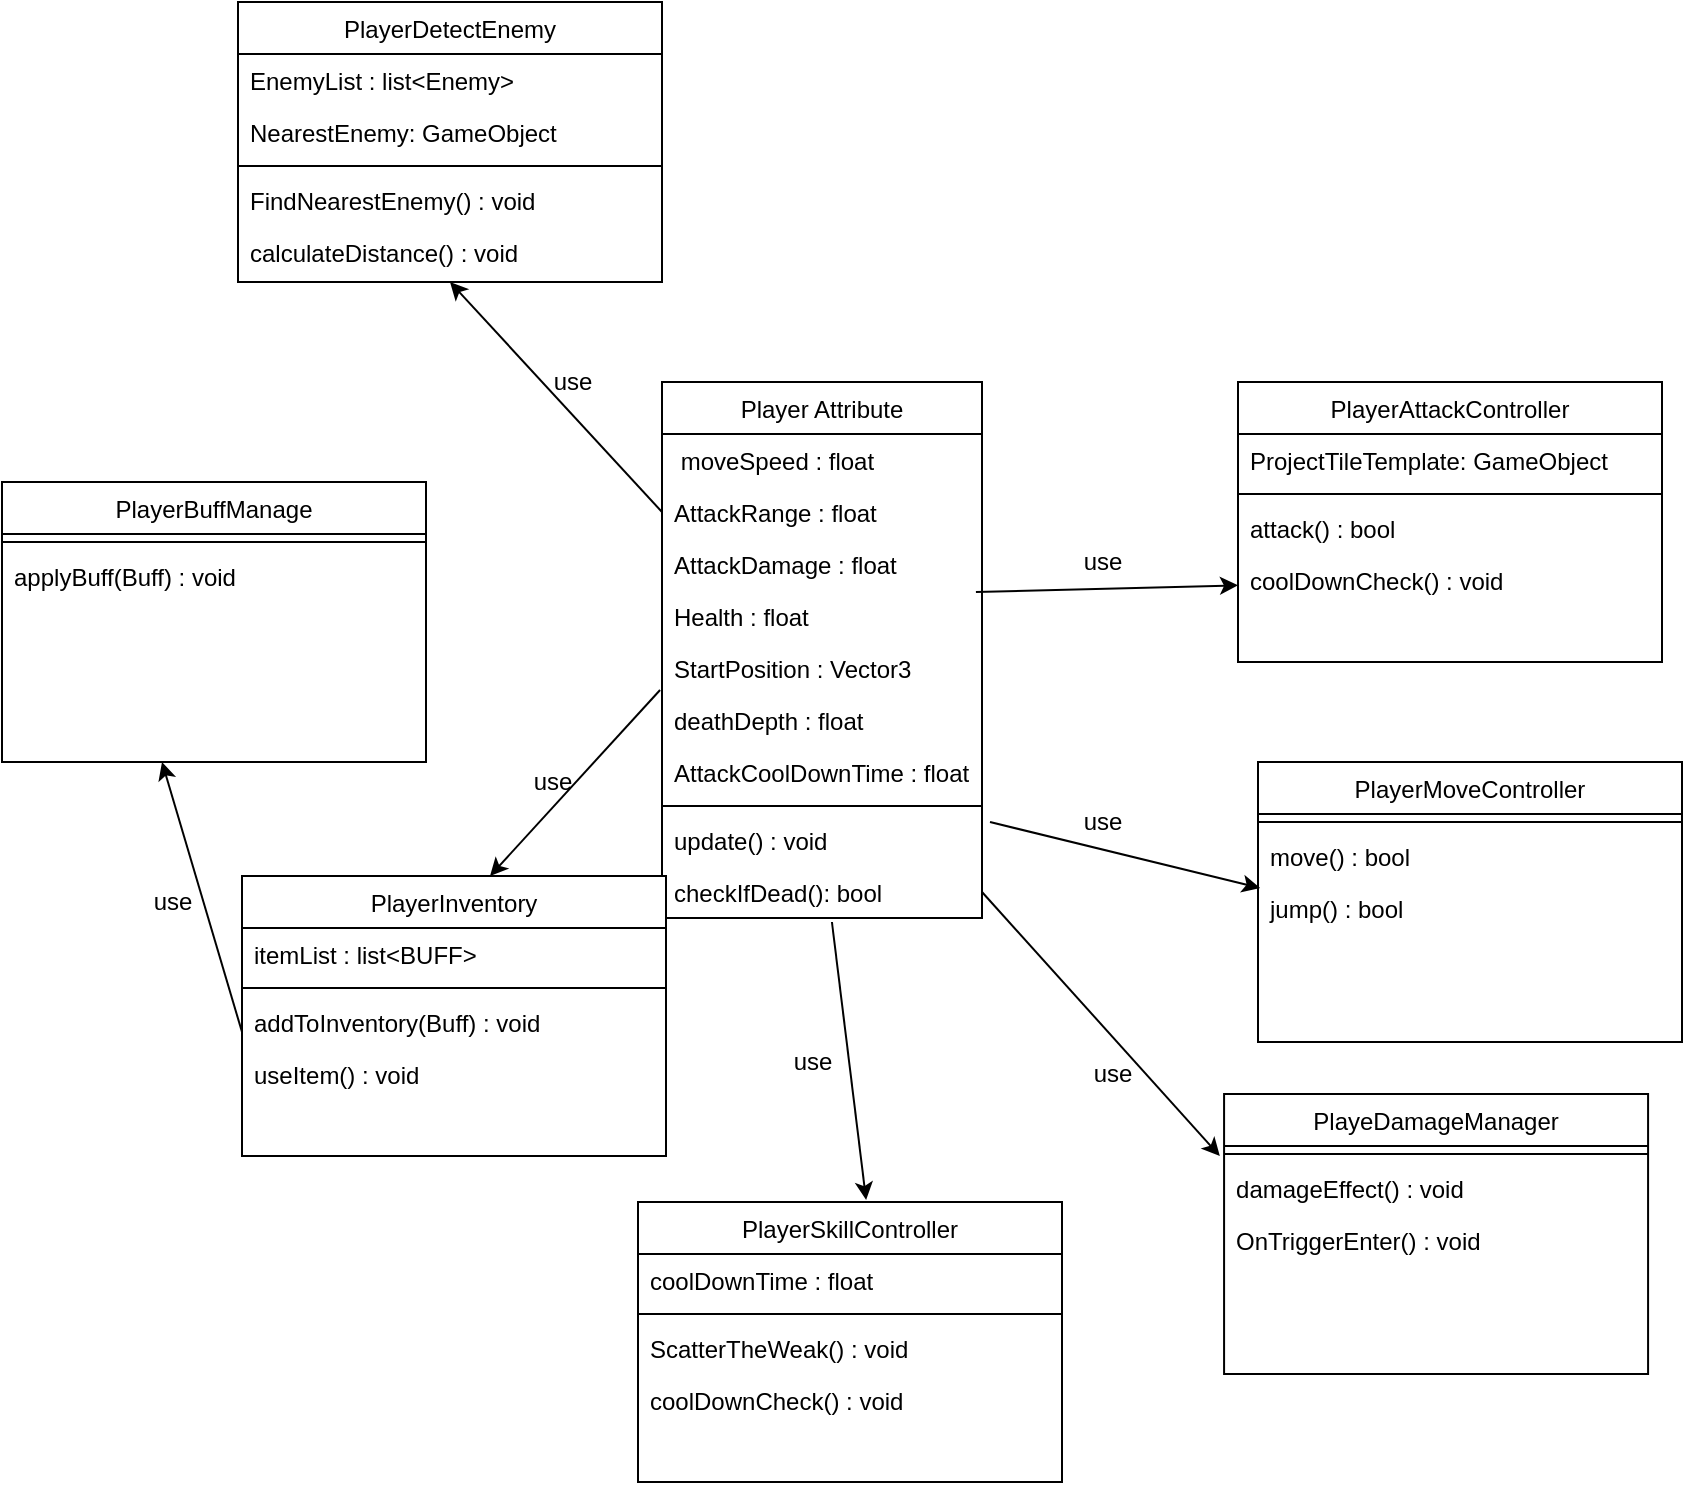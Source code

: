 <mxfile version="13.8.8" type="device"><diagram id="C5RBs43oDa-KdzZeNtuy" name="Page-1"><mxGraphModel dx="2249" dy="1963" grid="1" gridSize="10" guides="1" tooltips="1" connect="1" arrows="1" fold="1" page="1" pageScale="1" pageWidth="827" pageHeight="1169" math="0" shadow="0"><root><mxCell id="WIyWlLk6GJQsqaUBKTNV-0"/><mxCell id="WIyWlLk6GJQsqaUBKTNV-1" parent="WIyWlLk6GJQsqaUBKTNV-0"/><mxCell id="zkfFHV4jXpPFQw0GAbJ--0" value="Player Attribute" style="swimlane;fontStyle=0;align=center;verticalAlign=top;childLayout=stackLayout;horizontal=1;startSize=26;horizontalStack=0;resizeParent=1;resizeLast=0;collapsible=1;marginBottom=0;rounded=0;shadow=0;strokeWidth=1;" parent="WIyWlLk6GJQsqaUBKTNV-1" vertex="1"><mxGeometry x="220" y="120" width="160" height="268" as="geometry"><mxRectangle x="230" y="140" width="160" height="26" as="alternateBounds"/></mxGeometry></mxCell><mxCell id="zkfFHV4jXpPFQw0GAbJ--1" value=" moveSpeed : float" style="text;align=left;verticalAlign=top;spacingLeft=4;spacingRight=4;overflow=hidden;rotatable=0;points=[[0,0.5],[1,0.5]];portConstraint=eastwest;" parent="zkfFHV4jXpPFQw0GAbJ--0" vertex="1"><mxGeometry y="26" width="160" height="26" as="geometry"/></mxCell><mxCell id="zkfFHV4jXpPFQw0GAbJ--2" value="AttackRange : float" style="text;align=left;verticalAlign=top;spacingLeft=4;spacingRight=4;overflow=hidden;rotatable=0;points=[[0,0.5],[1,0.5]];portConstraint=eastwest;rounded=0;shadow=0;html=0;" parent="zkfFHV4jXpPFQw0GAbJ--0" vertex="1"><mxGeometry y="52" width="160" height="26" as="geometry"/></mxCell><mxCell id="zkfFHV4jXpPFQw0GAbJ--3" value="AttackDamage : float" style="text;align=left;verticalAlign=top;spacingLeft=4;spacingRight=4;overflow=hidden;rotatable=0;points=[[0,0.5],[1,0.5]];portConstraint=eastwest;rounded=0;shadow=0;html=0;" parent="zkfFHV4jXpPFQw0GAbJ--0" vertex="1"><mxGeometry y="78" width="160" height="26" as="geometry"/></mxCell><mxCell id="cq_WVmJSBDMitJvZHZcY-0" value="Health : float" style="text;align=left;verticalAlign=top;spacingLeft=4;spacingRight=4;overflow=hidden;rotatable=0;points=[[0,0.5],[1,0.5]];portConstraint=eastwest;rounded=0;shadow=0;html=0;" vertex="1" parent="zkfFHV4jXpPFQw0GAbJ--0"><mxGeometry y="104" width="160" height="26" as="geometry"/></mxCell><mxCell id="cq_WVmJSBDMitJvZHZcY-1" value="StartPosition : Vector3" style="text;align=left;verticalAlign=top;spacingLeft=4;spacingRight=4;overflow=hidden;rotatable=0;points=[[0,0.5],[1,0.5]];portConstraint=eastwest;rounded=0;shadow=0;html=0;" vertex="1" parent="zkfFHV4jXpPFQw0GAbJ--0"><mxGeometry y="130" width="160" height="26" as="geometry"/></mxCell><mxCell id="cq_WVmJSBDMitJvZHZcY-2" value="deathDepth : float" style="text;align=left;verticalAlign=top;spacingLeft=4;spacingRight=4;overflow=hidden;rotatable=0;points=[[0,0.5],[1,0.5]];portConstraint=eastwest;rounded=0;shadow=0;html=0;" vertex="1" parent="zkfFHV4jXpPFQw0GAbJ--0"><mxGeometry y="156" width="160" height="26" as="geometry"/></mxCell><mxCell id="cq_WVmJSBDMitJvZHZcY-3" value="AttackCoolDownTime : float" style="text;align=left;verticalAlign=top;spacingLeft=4;spacingRight=4;overflow=hidden;rotatable=0;points=[[0,0.5],[1,0.5]];portConstraint=eastwest;rounded=0;shadow=0;html=0;" vertex="1" parent="zkfFHV4jXpPFQw0GAbJ--0"><mxGeometry y="182" width="160" height="26" as="geometry"/></mxCell><mxCell id="zkfFHV4jXpPFQw0GAbJ--4" value="" style="line;html=1;strokeWidth=1;align=left;verticalAlign=middle;spacingTop=-1;spacingLeft=3;spacingRight=3;rotatable=0;labelPosition=right;points=[];portConstraint=eastwest;" parent="zkfFHV4jXpPFQw0GAbJ--0" vertex="1"><mxGeometry y="208" width="160" height="8" as="geometry"/></mxCell><mxCell id="zkfFHV4jXpPFQw0GAbJ--5" value="update() : void" style="text;align=left;verticalAlign=top;spacingLeft=4;spacingRight=4;overflow=hidden;rotatable=0;points=[[0,0.5],[1,0.5]];portConstraint=eastwest;" parent="zkfFHV4jXpPFQw0GAbJ--0" vertex="1"><mxGeometry y="216" width="160" height="26" as="geometry"/></mxCell><mxCell id="cq_WVmJSBDMitJvZHZcY-4" value="checkIfDead(): bool" style="text;align=left;verticalAlign=top;spacingLeft=4;spacingRight=4;overflow=hidden;rotatable=0;points=[[0,0.5],[1,0.5]];portConstraint=eastwest;" vertex="1" parent="zkfFHV4jXpPFQw0GAbJ--0"><mxGeometry y="242" width="160" height="26" as="geometry"/></mxCell><mxCell id="zkfFHV4jXpPFQw0GAbJ--17" value="PlayerAttackController" style="swimlane;fontStyle=0;align=center;verticalAlign=top;childLayout=stackLayout;horizontal=1;startSize=26;horizontalStack=0;resizeParent=1;resizeLast=0;collapsible=1;marginBottom=0;rounded=0;shadow=0;strokeWidth=1;" parent="WIyWlLk6GJQsqaUBKTNV-1" vertex="1"><mxGeometry x="508" y="120" width="212" height="140" as="geometry"><mxRectangle x="550" y="140" width="160" height="26" as="alternateBounds"/></mxGeometry></mxCell><mxCell id="zkfFHV4jXpPFQw0GAbJ--18" value="ProjectTileTemplate: GameObject" style="text;align=left;verticalAlign=top;spacingLeft=4;spacingRight=4;overflow=hidden;rotatable=0;points=[[0,0.5],[1,0.5]];portConstraint=eastwest;" parent="zkfFHV4jXpPFQw0GAbJ--17" vertex="1"><mxGeometry y="26" width="212" height="26" as="geometry"/></mxCell><mxCell id="zkfFHV4jXpPFQw0GAbJ--23" value="" style="line;html=1;strokeWidth=1;align=left;verticalAlign=middle;spacingTop=-1;spacingLeft=3;spacingRight=3;rotatable=0;labelPosition=right;points=[];portConstraint=eastwest;" parent="zkfFHV4jXpPFQw0GAbJ--17" vertex="1"><mxGeometry y="52" width="212" height="8" as="geometry"/></mxCell><mxCell id="zkfFHV4jXpPFQw0GAbJ--24" value="attack() : bool" style="text;align=left;verticalAlign=top;spacingLeft=4;spacingRight=4;overflow=hidden;rotatable=0;points=[[0,0.5],[1,0.5]];portConstraint=eastwest;" parent="zkfFHV4jXpPFQw0GAbJ--17" vertex="1"><mxGeometry y="60" width="212" height="26" as="geometry"/></mxCell><mxCell id="zkfFHV4jXpPFQw0GAbJ--25" value="coolDownCheck() : void" style="text;align=left;verticalAlign=top;spacingLeft=4;spacingRight=4;overflow=hidden;rotatable=0;points=[[0,0.5],[1,0.5]];portConstraint=eastwest;" parent="zkfFHV4jXpPFQw0GAbJ--17" vertex="1"><mxGeometry y="86" width="212" height="26" as="geometry"/></mxCell><mxCell id="cq_WVmJSBDMitJvZHZcY-6" value="use" style="text;html=1;align=center;verticalAlign=middle;resizable=0;points=[];autosize=1;" vertex="1" parent="WIyWlLk6GJQsqaUBKTNV-1"><mxGeometry x="425" y="200" width="30" height="20" as="geometry"/></mxCell><mxCell id="cq_WVmJSBDMitJvZHZcY-7" value="PlayerMoveController" style="swimlane;fontStyle=0;align=center;verticalAlign=top;childLayout=stackLayout;horizontal=1;startSize=26;horizontalStack=0;resizeParent=1;resizeLast=0;collapsible=1;marginBottom=0;rounded=0;shadow=0;strokeWidth=1;" vertex="1" parent="WIyWlLk6GJQsqaUBKTNV-1"><mxGeometry x="518" y="310" width="212" height="140" as="geometry"><mxRectangle x="550" y="140" width="160" height="26" as="alternateBounds"/></mxGeometry></mxCell><mxCell id="cq_WVmJSBDMitJvZHZcY-9" value="" style="line;html=1;strokeWidth=1;align=left;verticalAlign=middle;spacingTop=-1;spacingLeft=3;spacingRight=3;rotatable=0;labelPosition=right;points=[];portConstraint=eastwest;" vertex="1" parent="cq_WVmJSBDMitJvZHZcY-7"><mxGeometry y="26" width="212" height="8" as="geometry"/></mxCell><mxCell id="cq_WVmJSBDMitJvZHZcY-10" value="move() : bool" style="text;align=left;verticalAlign=top;spacingLeft=4;spacingRight=4;overflow=hidden;rotatable=0;points=[[0,0.5],[1,0.5]];portConstraint=eastwest;" vertex="1" parent="cq_WVmJSBDMitJvZHZcY-7"><mxGeometry y="34" width="212" height="26" as="geometry"/></mxCell><mxCell id="cq_WVmJSBDMitJvZHZcY-11" value="jump() : bool" style="text;align=left;verticalAlign=top;spacingLeft=4;spacingRight=4;overflow=hidden;rotatable=0;points=[[0,0.5],[1,0.5]];portConstraint=eastwest;" vertex="1" parent="cq_WVmJSBDMitJvZHZcY-7"><mxGeometry y="60" width="212" height="26" as="geometry"/></mxCell><mxCell id="cq_WVmJSBDMitJvZHZcY-13" value="use" style="text;html=1;align=center;verticalAlign=middle;resizable=0;points=[];autosize=1;" vertex="1" parent="WIyWlLk6GJQsqaUBKTNV-1"><mxGeometry x="425" y="330" width="30" height="20" as="geometry"/></mxCell><mxCell id="cq_WVmJSBDMitJvZHZcY-14" value="PlayeDamageManager" style="swimlane;fontStyle=0;align=center;verticalAlign=top;childLayout=stackLayout;horizontal=1;startSize=26;horizontalStack=0;resizeParent=1;resizeLast=0;collapsible=1;marginBottom=0;rounded=0;shadow=0;strokeWidth=1;" vertex="1" parent="WIyWlLk6GJQsqaUBKTNV-1"><mxGeometry x="501.04" y="476" width="212" height="140" as="geometry"><mxRectangle x="550" y="140" width="160" height="26" as="alternateBounds"/></mxGeometry></mxCell><mxCell id="cq_WVmJSBDMitJvZHZcY-15" value="" style="line;html=1;strokeWidth=1;align=left;verticalAlign=middle;spacingTop=-1;spacingLeft=3;spacingRight=3;rotatable=0;labelPosition=right;points=[];portConstraint=eastwest;" vertex="1" parent="cq_WVmJSBDMitJvZHZcY-14"><mxGeometry y="26" width="212" height="8" as="geometry"/></mxCell><mxCell id="cq_WVmJSBDMitJvZHZcY-16" value="damageEffect() : void" style="text;align=left;verticalAlign=top;spacingLeft=4;spacingRight=4;overflow=hidden;rotatable=0;points=[[0,0.5],[1,0.5]];portConstraint=eastwest;" vertex="1" parent="cq_WVmJSBDMitJvZHZcY-14"><mxGeometry y="34" width="212" height="26" as="geometry"/></mxCell><mxCell id="cq_WVmJSBDMitJvZHZcY-20" value="OnTriggerEnter() : void" style="text;align=left;verticalAlign=top;spacingLeft=4;spacingRight=4;overflow=hidden;rotatable=0;points=[[0,0.5],[1,0.5]];portConstraint=eastwest;" vertex="1" parent="cq_WVmJSBDMitJvZHZcY-14"><mxGeometry y="60" width="212" height="26" as="geometry"/></mxCell><mxCell id="cq_WVmJSBDMitJvZHZcY-19" value="use" style="text;html=1;align=center;verticalAlign=middle;resizable=0;points=[];autosize=1;" vertex="1" parent="WIyWlLk6GJQsqaUBKTNV-1"><mxGeometry x="430" y="456" width="30" height="20" as="geometry"/></mxCell><mxCell id="cq_WVmJSBDMitJvZHZcY-21" value="PlayerSkillController" style="swimlane;fontStyle=0;align=center;verticalAlign=top;childLayout=stackLayout;horizontal=1;startSize=26;horizontalStack=0;resizeParent=1;resizeLast=0;collapsible=1;marginBottom=0;rounded=0;shadow=0;strokeWidth=1;" vertex="1" parent="WIyWlLk6GJQsqaUBKTNV-1"><mxGeometry x="208" y="530" width="212" height="140" as="geometry"><mxRectangle x="550" y="140" width="160" height="26" as="alternateBounds"/></mxGeometry></mxCell><mxCell id="cq_WVmJSBDMitJvZHZcY-22" value="coolDownTime : float" style="text;align=left;verticalAlign=top;spacingLeft=4;spacingRight=4;overflow=hidden;rotatable=0;points=[[0,0.5],[1,0.5]];portConstraint=eastwest;" vertex="1" parent="cq_WVmJSBDMitJvZHZcY-21"><mxGeometry y="26" width="212" height="26" as="geometry"/></mxCell><mxCell id="cq_WVmJSBDMitJvZHZcY-23" value="" style="line;html=1;strokeWidth=1;align=left;verticalAlign=middle;spacingTop=-1;spacingLeft=3;spacingRight=3;rotatable=0;labelPosition=right;points=[];portConstraint=eastwest;" vertex="1" parent="cq_WVmJSBDMitJvZHZcY-21"><mxGeometry y="52" width="212" height="8" as="geometry"/></mxCell><mxCell id="cq_WVmJSBDMitJvZHZcY-24" value="ScatterTheWeak() : void" style="text;align=left;verticalAlign=top;spacingLeft=4;spacingRight=4;overflow=hidden;rotatable=0;points=[[0,0.5],[1,0.5]];portConstraint=eastwest;" vertex="1" parent="cq_WVmJSBDMitJvZHZcY-21"><mxGeometry y="60" width="212" height="26" as="geometry"/></mxCell><mxCell id="cq_WVmJSBDMitJvZHZcY-25" value="coolDownCheck() : void" style="text;align=left;verticalAlign=top;spacingLeft=4;spacingRight=4;overflow=hidden;rotatable=0;points=[[0,0.5],[1,0.5]];portConstraint=eastwest;" vertex="1" parent="cq_WVmJSBDMitJvZHZcY-21"><mxGeometry y="86" width="212" height="26" as="geometry"/></mxCell><mxCell id="cq_WVmJSBDMitJvZHZcY-27" value="use" style="text;html=1;align=center;verticalAlign=middle;resizable=0;points=[];autosize=1;" vertex="1" parent="WIyWlLk6GJQsqaUBKTNV-1"><mxGeometry x="280" y="450" width="30" height="20" as="geometry"/></mxCell><mxCell id="cq_WVmJSBDMitJvZHZcY-30" value="PlayerInventory" style="swimlane;fontStyle=0;align=center;verticalAlign=top;childLayout=stackLayout;horizontal=1;startSize=26;horizontalStack=0;resizeParent=1;resizeLast=0;collapsible=1;marginBottom=0;rounded=0;shadow=0;strokeWidth=1;" vertex="1" parent="WIyWlLk6GJQsqaUBKTNV-1"><mxGeometry x="10" y="367.01" width="212" height="140" as="geometry"><mxRectangle x="550" y="140" width="160" height="26" as="alternateBounds"/></mxGeometry></mxCell><mxCell id="cq_WVmJSBDMitJvZHZcY-31" value="itemList : list&lt;BUFF&gt;" style="text;align=left;verticalAlign=top;spacingLeft=4;spacingRight=4;overflow=hidden;rotatable=0;points=[[0,0.5],[1,0.5]];portConstraint=eastwest;" vertex="1" parent="cq_WVmJSBDMitJvZHZcY-30"><mxGeometry y="26" width="212" height="26" as="geometry"/></mxCell><mxCell id="cq_WVmJSBDMitJvZHZcY-32" value="" style="line;html=1;strokeWidth=1;align=left;verticalAlign=middle;spacingTop=-1;spacingLeft=3;spacingRight=3;rotatable=0;labelPosition=right;points=[];portConstraint=eastwest;" vertex="1" parent="cq_WVmJSBDMitJvZHZcY-30"><mxGeometry y="52" width="212" height="8" as="geometry"/></mxCell><mxCell id="cq_WVmJSBDMitJvZHZcY-33" value="addToInventory(Buff) : void" style="text;align=left;verticalAlign=top;spacingLeft=4;spacingRight=4;overflow=hidden;rotatable=0;points=[[0,0.5],[1,0.5]];portConstraint=eastwest;" vertex="1" parent="cq_WVmJSBDMitJvZHZcY-30"><mxGeometry y="60" width="212" height="26" as="geometry"/></mxCell><mxCell id="cq_WVmJSBDMitJvZHZcY-34" value="useItem() : void" style="text;align=left;verticalAlign=top;spacingLeft=4;spacingRight=4;overflow=hidden;rotatable=0;points=[[0,0.5],[1,0.5]];portConstraint=eastwest;" vertex="1" parent="cq_WVmJSBDMitJvZHZcY-30"><mxGeometry y="86" width="212" height="26" as="geometry"/></mxCell><mxCell id="cq_WVmJSBDMitJvZHZcY-35" value="use" style="text;html=1;align=center;verticalAlign=middle;resizable=0;points=[];autosize=1;" vertex="1" parent="WIyWlLk6GJQsqaUBKTNV-1"><mxGeometry x="150" y="310" width="30" height="20" as="geometry"/></mxCell><mxCell id="cq_WVmJSBDMitJvZHZcY-38" value="PlayerBuffManage" style="swimlane;fontStyle=0;align=center;verticalAlign=top;childLayout=stackLayout;horizontal=1;startSize=26;horizontalStack=0;resizeParent=1;resizeLast=0;collapsible=1;marginBottom=0;rounded=0;shadow=0;strokeWidth=1;" vertex="1" parent="WIyWlLk6GJQsqaUBKTNV-1"><mxGeometry x="-110" y="170" width="212" height="140" as="geometry"><mxRectangle x="550" y="140" width="160" height="26" as="alternateBounds"/></mxGeometry></mxCell><mxCell id="cq_WVmJSBDMitJvZHZcY-40" value="" style="line;html=1;strokeWidth=1;align=left;verticalAlign=middle;spacingTop=-1;spacingLeft=3;spacingRight=3;rotatable=0;labelPosition=right;points=[];portConstraint=eastwest;" vertex="1" parent="cq_WVmJSBDMitJvZHZcY-38"><mxGeometry y="26" width="212" height="8" as="geometry"/></mxCell><mxCell id="cq_WVmJSBDMitJvZHZcY-41" value="applyBuff(Buff) : void" style="text;align=left;verticalAlign=top;spacingLeft=4;spacingRight=4;overflow=hidden;rotatable=0;points=[[0,0.5],[1,0.5]];portConstraint=eastwest;" vertex="1" parent="cq_WVmJSBDMitJvZHZcY-38"><mxGeometry y="34" width="212" height="26" as="geometry"/></mxCell><mxCell id="cq_WVmJSBDMitJvZHZcY-49" value="" style="endArrow=classic;html=1;exitX=0.981;exitY=0.038;exitDx=0;exitDy=0;exitPerimeter=0;" edge="1" parent="WIyWlLk6GJQsqaUBKTNV-1" source="cq_WVmJSBDMitJvZHZcY-0" target="zkfFHV4jXpPFQw0GAbJ--25"><mxGeometry width="50" height="50" relative="1" as="geometry"><mxPoint x="390" y="430" as="sourcePoint"/><mxPoint x="440" y="380" as="targetPoint"/></mxGeometry></mxCell><mxCell id="cq_WVmJSBDMitJvZHZcY-50" value="" style="endArrow=classic;html=1;exitX=1.025;exitY=0.154;exitDx=0;exitDy=0;exitPerimeter=0;entryX=0.005;entryY=0.115;entryDx=0;entryDy=0;entryPerimeter=0;" edge="1" parent="WIyWlLk6GJQsqaUBKTNV-1" source="zkfFHV4jXpPFQw0GAbJ--5" target="cq_WVmJSBDMitJvZHZcY-11"><mxGeometry width="50" height="50" relative="1" as="geometry"><mxPoint x="386.96" y="234.988" as="sourcePoint"/><mxPoint x="518" y="231.678" as="targetPoint"/></mxGeometry></mxCell><mxCell id="cq_WVmJSBDMitJvZHZcY-51" value="" style="endArrow=classic;html=1;exitX=1;exitY=0.5;exitDx=0;exitDy=0;entryX=-0.01;entryY=-0.115;entryDx=0;entryDy=0;entryPerimeter=0;" edge="1" parent="WIyWlLk6GJQsqaUBKTNV-1" source="cq_WVmJSBDMitJvZHZcY-4" target="cq_WVmJSBDMitJvZHZcY-16"><mxGeometry width="50" height="50" relative="1" as="geometry"><mxPoint x="396.96" y="244.988" as="sourcePoint"/><mxPoint x="528" y="241.678" as="targetPoint"/></mxGeometry></mxCell><mxCell id="cq_WVmJSBDMitJvZHZcY-52" value="" style="endArrow=classic;html=1;exitX=0.531;exitY=1.077;exitDx=0;exitDy=0;exitPerimeter=0;entryX=0.538;entryY=-0.007;entryDx=0;entryDy=0;entryPerimeter=0;" edge="1" parent="WIyWlLk6GJQsqaUBKTNV-1" source="cq_WVmJSBDMitJvZHZcY-4" target="cq_WVmJSBDMitJvZHZcY-21"><mxGeometry width="50" height="50" relative="1" as="geometry"><mxPoint x="406.96" y="254.988" as="sourcePoint"/><mxPoint x="538" y="251.678" as="targetPoint"/></mxGeometry></mxCell><mxCell id="cq_WVmJSBDMitJvZHZcY-53" value="" style="endArrow=classic;html=1;exitX=-0.006;exitY=-0.077;exitDx=0;exitDy=0;exitPerimeter=0;entryX=0.585;entryY=0;entryDx=0;entryDy=0;entryPerimeter=0;" edge="1" parent="WIyWlLk6GJQsqaUBKTNV-1" source="cq_WVmJSBDMitJvZHZcY-2" target="cq_WVmJSBDMitJvZHZcY-30"><mxGeometry width="50" height="50" relative="1" as="geometry"><mxPoint x="416.96" y="264.988" as="sourcePoint"/><mxPoint x="140" y="360" as="targetPoint"/></mxGeometry></mxCell><mxCell id="cq_WVmJSBDMitJvZHZcY-54" value="use" style="text;html=1;align=center;verticalAlign=middle;resizable=0;points=[];autosize=1;" vertex="1" parent="WIyWlLk6GJQsqaUBKTNV-1"><mxGeometry x="-40" y="370" width="30" height="20" as="geometry"/></mxCell><mxCell id="cq_WVmJSBDMitJvZHZcY-55" value="" style="endArrow=classic;html=1;exitX=0;exitY=0.5;exitDx=0;exitDy=0;" edge="1" parent="WIyWlLk6GJQsqaUBKTNV-1"><mxGeometry width="50" height="50" relative="1" as="geometry"><mxPoint x="10" y="445.01" as="sourcePoint"/><mxPoint x="-30" y="310" as="targetPoint"/></mxGeometry></mxCell><mxCell id="cq_WVmJSBDMitJvZHZcY-56" value="PlayerDetectEnemy" style="swimlane;fontStyle=0;align=center;verticalAlign=top;childLayout=stackLayout;horizontal=1;startSize=26;horizontalStack=0;resizeParent=1;resizeLast=0;collapsible=1;marginBottom=0;rounded=0;shadow=0;strokeWidth=1;" vertex="1" parent="WIyWlLk6GJQsqaUBKTNV-1"><mxGeometry x="8" y="-70" width="212" height="140" as="geometry"><mxRectangle x="550" y="140" width="160" height="26" as="alternateBounds"/></mxGeometry></mxCell><mxCell id="cq_WVmJSBDMitJvZHZcY-59" value="EnemyList : list&lt;Enemy&gt;" style="text;align=left;verticalAlign=top;spacingLeft=4;spacingRight=4;overflow=hidden;rotatable=0;points=[[0,0.5],[1,0.5]];portConstraint=eastwest;rounded=0;shadow=0;html=0;" vertex="1" parent="cq_WVmJSBDMitJvZHZcY-56"><mxGeometry y="26" width="212" height="26" as="geometry"/></mxCell><mxCell id="cq_WVmJSBDMitJvZHZcY-60" value="NearestEnemy: GameObject" style="text;align=left;verticalAlign=top;spacingLeft=4;spacingRight=4;overflow=hidden;rotatable=0;points=[[0,0.5],[1,0.5]];portConstraint=eastwest;rounded=0;shadow=0;html=0;" vertex="1" parent="cq_WVmJSBDMitJvZHZcY-56"><mxGeometry y="52" width="212" height="26" as="geometry"/></mxCell><mxCell id="cq_WVmJSBDMitJvZHZcY-57" value="" style="line;html=1;strokeWidth=1;align=left;verticalAlign=middle;spacingTop=-1;spacingLeft=3;spacingRight=3;rotatable=0;labelPosition=right;points=[];portConstraint=eastwest;" vertex="1" parent="cq_WVmJSBDMitJvZHZcY-56"><mxGeometry y="78" width="212" height="8" as="geometry"/></mxCell><mxCell id="cq_WVmJSBDMitJvZHZcY-61" value="FindNearestEnemy() : void" style="text;align=left;verticalAlign=top;spacingLeft=4;spacingRight=4;overflow=hidden;rotatable=0;points=[[0,0.5],[1,0.5]];portConstraint=eastwest;rounded=0;shadow=0;html=0;" vertex="1" parent="cq_WVmJSBDMitJvZHZcY-56"><mxGeometry y="86" width="212" height="26" as="geometry"/></mxCell><mxCell id="cq_WVmJSBDMitJvZHZcY-62" value="calculateDistance() : void" style="text;align=left;verticalAlign=top;spacingLeft=4;spacingRight=4;overflow=hidden;rotatable=0;points=[[0,0.5],[1,0.5]];portConstraint=eastwest;rounded=0;shadow=0;html=0;" vertex="1" parent="cq_WVmJSBDMitJvZHZcY-56"><mxGeometry y="112" width="212" height="26" as="geometry"/></mxCell><mxCell id="cq_WVmJSBDMitJvZHZcY-63" value="" style="endArrow=classic;html=1;exitX=0;exitY=0.5;exitDx=0;exitDy=0;entryX=0.5;entryY=1;entryDx=0;entryDy=0;" edge="1" parent="WIyWlLk6GJQsqaUBKTNV-1" source="zkfFHV4jXpPFQw0GAbJ--2" target="cq_WVmJSBDMitJvZHZcY-56"><mxGeometry width="50" height="50" relative="1" as="geometry"><mxPoint x="229.04" y="283.998" as="sourcePoint"/><mxPoint x="144.02" y="377.01" as="targetPoint"/></mxGeometry></mxCell><mxCell id="cq_WVmJSBDMitJvZHZcY-64" value="use" style="text;html=1;align=center;verticalAlign=middle;resizable=0;points=[];autosize=1;" vertex="1" parent="WIyWlLk6GJQsqaUBKTNV-1"><mxGeometry x="160" y="110" width="30" height="20" as="geometry"/></mxCell></root></mxGraphModel></diagram></mxfile>